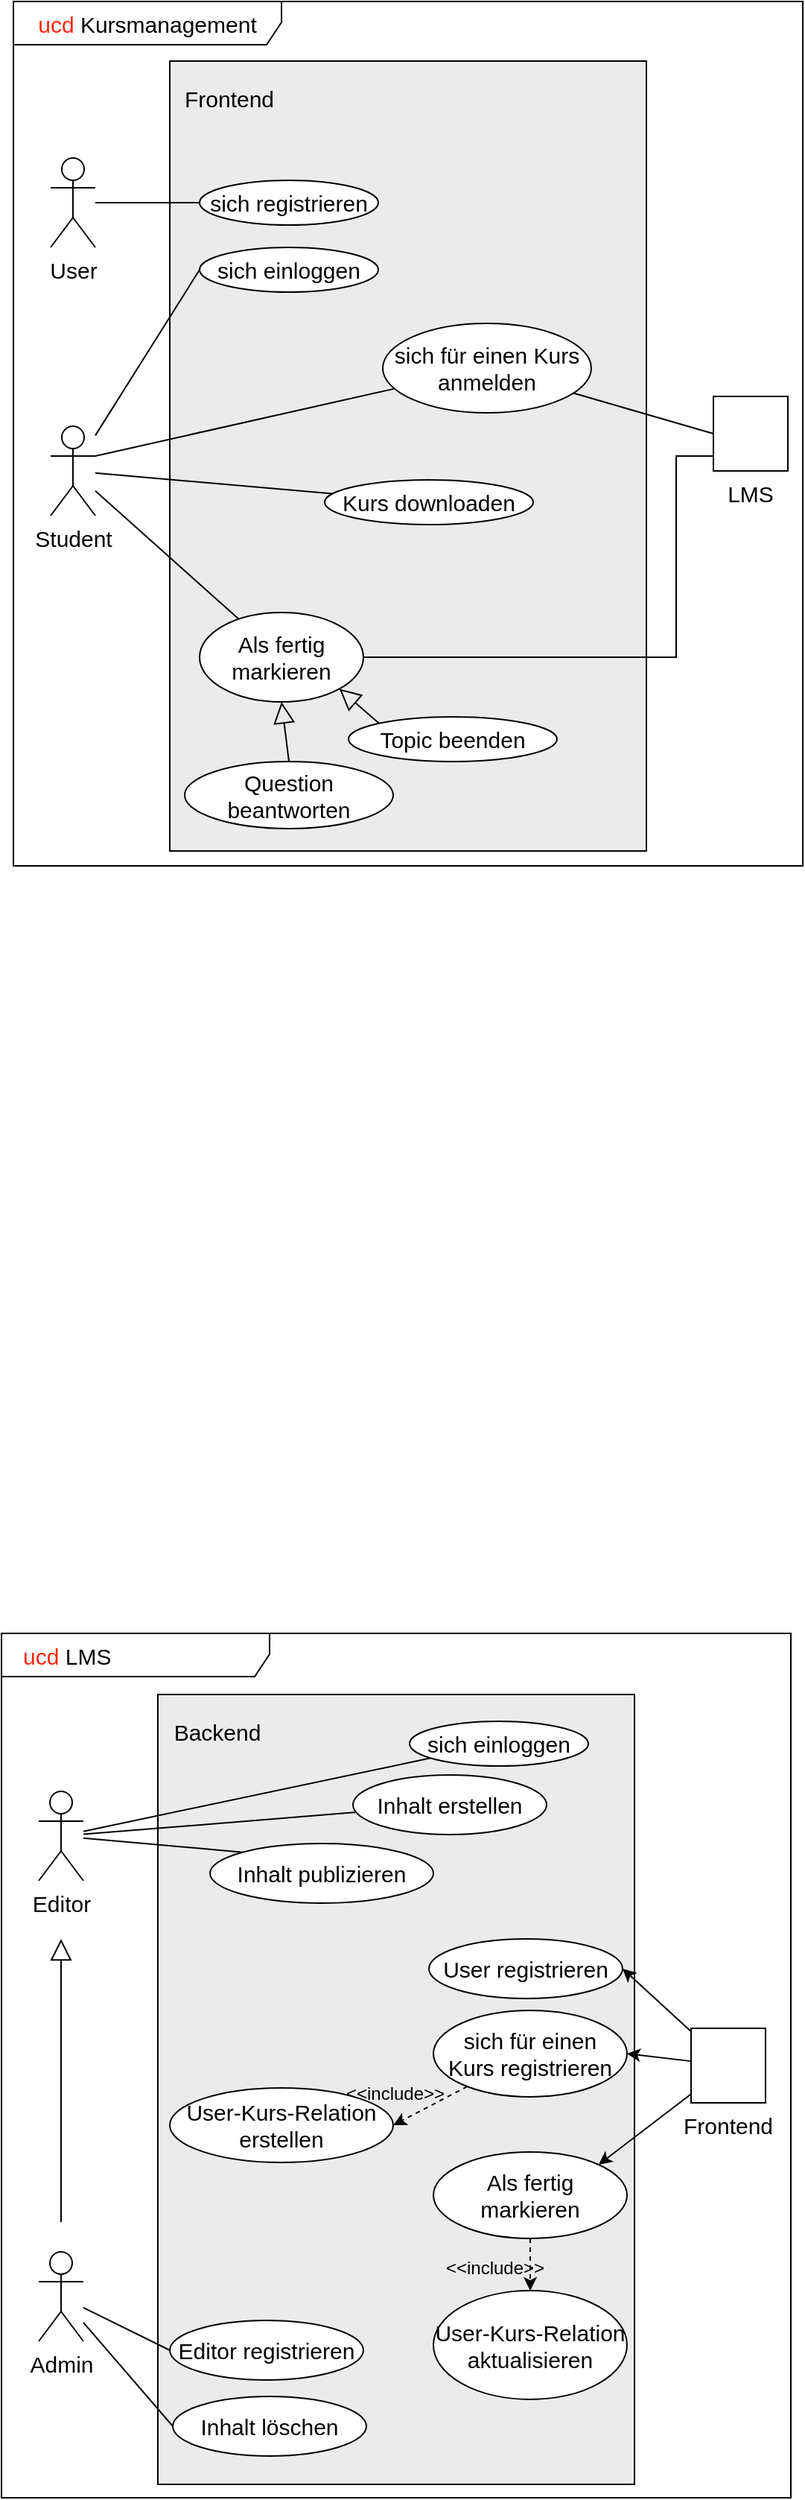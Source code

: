 <mxfile version="18.0.6" type="github">
  <diagram name="Page-1" id="b5b7bab2-c9e2-2cf4-8b2a-24fd1a2a6d21">
    <mxGraphModel dx="1186" dy="714" grid="0" gridSize="10" guides="1" tooltips="1" connect="1" arrows="1" fold="1" page="1" pageScale="1" pageWidth="827" pageHeight="1169" background="none" math="0" shadow="0">
      <root>
        <mxCell id="0" />
        <mxCell id="1" parent="0" />
        <mxCell id="ywQX7Zo4qPonQueE_1rQ-3" value="" style="rounded=0;whiteSpace=wrap;html=1;fillColor=#EBEBEB;" parent="1" vertex="1">
          <mxGeometry x="240" y="160" width="320" height="530" as="geometry" />
        </mxCell>
        <mxCell id="ywQX7Zo4qPonQueE_1rQ-4" value="Frontend" style="text;html=1;strokeColor=none;fillColor=none;align=center;verticalAlign=middle;whiteSpace=wrap;rounded=0;fontSize=15;" parent="1" vertex="1">
          <mxGeometry x="250" y="170" width="60" height="30" as="geometry" />
        </mxCell>
        <mxCell id="ywQX7Zo4qPonQueE_1rQ-11" style="edgeStyle=orthogonalEdgeStyle;rounded=0;orthogonalLoop=1;jettySize=auto;html=1;fontSize=15;endArrow=none;endFill=0;" parent="1" source="ywQX7Zo4qPonQueE_1rQ-5" target="ywQX7Zo4qPonQueE_1rQ-10" edge="1">
          <mxGeometry relative="1" as="geometry" />
        </mxCell>
        <mxCell id="ywQX7Zo4qPonQueE_1rQ-5" value="User" style="shape=umlActor;verticalLabelPosition=bottom;verticalAlign=top;html=1;outlineConnect=0;fontSize=15;" parent="1" vertex="1">
          <mxGeometry x="160" y="225" width="30" height="60" as="geometry" />
        </mxCell>
        <mxCell id="ywQX7Zo4qPonQueE_1rQ-12" style="rounded=0;orthogonalLoop=1;jettySize=auto;html=1;fontSize=15;endArrow=none;endFill=0;entryX=0;entryY=0.5;entryDx=0;entryDy=0;" parent="1" source="ywQX7Zo4qPonQueE_1rQ-6" target="ywQX7Zo4qPonQueE_1rQ-9" edge="1">
          <mxGeometry relative="1" as="geometry" />
        </mxCell>
        <mxCell id="ywQX7Zo4qPonQueE_1rQ-18" style="edgeStyle=none;rounded=0;orthogonalLoop=1;jettySize=auto;html=1;fontSize=15;endArrow=none;endFill=0;exitX=1;exitY=0.333;exitDx=0;exitDy=0;exitPerimeter=0;" parent="1" source="ywQX7Zo4qPonQueE_1rQ-6" target="ywQX7Zo4qPonQueE_1rQ-14" edge="1">
          <mxGeometry relative="1" as="geometry">
            <mxPoint x="150" y="450" as="sourcePoint" />
          </mxGeometry>
        </mxCell>
        <mxCell id="ywQX7Zo4qPonQueE_1rQ-78" style="edgeStyle=none;rounded=0;orthogonalLoop=1;jettySize=auto;html=1;labelBackgroundColor=none;fontSize=12;fontColor=#000000;startArrow=none;startFill=0;endArrow=none;endFill=0;" parent="1" source="ywQX7Zo4qPonQueE_1rQ-6" target="ywQX7Zo4qPonQueE_1rQ-15" edge="1">
          <mxGeometry relative="1" as="geometry" />
        </mxCell>
        <mxCell id="ywQX7Zo4qPonQueE_1rQ-6" value="Student" style="shape=umlActor;verticalLabelPosition=bottom;verticalAlign=top;html=1;outlineConnect=0;fontSize=15;" parent="1" vertex="1">
          <mxGeometry x="160" y="405" width="30" height="60" as="geometry" />
        </mxCell>
        <mxCell id="ywQX7Zo4qPonQueE_1rQ-9" value="sich einloggen" style="ellipse;whiteSpace=wrap;html=1;fontSize=15;" parent="1" vertex="1">
          <mxGeometry x="260" y="285" width="120" height="30" as="geometry" />
        </mxCell>
        <mxCell id="ywQX7Zo4qPonQueE_1rQ-10" value="sich registrieren" style="ellipse;whiteSpace=wrap;html=1;fontSize=15;" parent="1" vertex="1">
          <mxGeometry x="260" y="240" width="120" height="30" as="geometry" />
        </mxCell>
        <mxCell id="ywQX7Zo4qPonQueE_1rQ-29" style="edgeStyle=none;rounded=0;orthogonalLoop=1;jettySize=auto;html=1;entryX=0;entryY=0.5;entryDx=0;entryDy=0;fontSize=15;endArrow=none;endFill=0;" parent="1" source="ywQX7Zo4qPonQueE_1rQ-14" target="ywQX7Zo4qPonQueE_1rQ-27" edge="1">
          <mxGeometry relative="1" as="geometry" />
        </mxCell>
        <mxCell id="ywQX7Zo4qPonQueE_1rQ-14" value="sich für einen Kurs anmelden" style="ellipse;whiteSpace=wrap;html=1;fontSize=15;" parent="1" vertex="1">
          <mxGeometry x="383" y="336" width="140" height="60" as="geometry" />
        </mxCell>
        <mxCell id="ywQX7Zo4qPonQueE_1rQ-15" value="Kurs downloaden" style="ellipse;whiteSpace=wrap;html=1;fontSize=15;" parent="1" vertex="1">
          <mxGeometry x="344" y="441" width="140" height="30" as="geometry" />
        </mxCell>
        <mxCell id="ywQX7Zo4qPonQueE_1rQ-21" style="edgeStyle=none;rounded=0;orthogonalLoop=1;jettySize=auto;html=1;fontSize=15;endArrow=none;endFill=0;" parent="1" source="ywQX7Zo4qPonQueE_1rQ-20" target="ywQX7Zo4qPonQueE_1rQ-6" edge="1">
          <mxGeometry relative="1" as="geometry" />
        </mxCell>
        <mxCell id="ywQX7Zo4qPonQueE_1rQ-30" style="edgeStyle=orthogonalEdgeStyle;rounded=0;orthogonalLoop=1;jettySize=auto;html=1;entryX=0;entryY=0.5;entryDx=0;entryDy=0;fontSize=15;endArrow=none;endFill=0;" parent="1" source="ywQX7Zo4qPonQueE_1rQ-20" target="ywQX7Zo4qPonQueE_1rQ-27" edge="1">
          <mxGeometry relative="1" as="geometry">
            <Array as="points">
              <mxPoint x="580" y="560" />
              <mxPoint x="580" y="425" />
              <mxPoint x="605" y="425" />
            </Array>
          </mxGeometry>
        </mxCell>
        <mxCell id="ywQX7Zo4qPonQueE_1rQ-20" value="Als fertig markieren" style="ellipse;whiteSpace=wrap;html=1;fontSize=15;" parent="1" vertex="1">
          <mxGeometry x="260" y="530" width="110" height="60" as="geometry" />
        </mxCell>
        <mxCell id="ywQX7Zo4qPonQueE_1rQ-22" value="Topic beenden" style="ellipse;whiteSpace=wrap;html=1;fontSize=15;" parent="1" vertex="1">
          <mxGeometry x="360" y="600" width="140" height="30" as="geometry" />
        </mxCell>
        <mxCell id="ywQX7Zo4qPonQueE_1rQ-23" value="Question beantworten" style="ellipse;whiteSpace=wrap;html=1;fontSize=15;" parent="1" vertex="1">
          <mxGeometry x="250" y="630" width="140" height="45" as="geometry" />
        </mxCell>
        <mxCell id="ywQX7Zo4qPonQueE_1rQ-25" value="" style="endArrow=block;endFill=0;endSize=12;html=1;rounded=0;fontSize=15;exitX=0.5;exitY=0;exitDx=0;exitDy=0;entryX=0.5;entryY=1;entryDx=0;entryDy=0;" parent="1" source="ywQX7Zo4qPonQueE_1rQ-23" target="ywQX7Zo4qPonQueE_1rQ-20" edge="1">
          <mxGeometry width="160" relative="1" as="geometry">
            <mxPoint x="316.46" y="570" as="sourcePoint" />
            <mxPoint x="290.004" y="538.252" as="targetPoint" />
          </mxGeometry>
        </mxCell>
        <mxCell id="ywQX7Zo4qPonQueE_1rQ-26" value="" style="endArrow=block;endFill=0;endSize=12;html=1;rounded=0;fontSize=15;exitX=0;exitY=0;exitDx=0;exitDy=0;entryX=1;entryY=1;entryDx=0;entryDy=0;" parent="1" source="ywQX7Zo4qPonQueE_1rQ-22" target="ywQX7Zo4qPonQueE_1rQ-20" edge="1">
          <mxGeometry width="160" relative="1" as="geometry">
            <mxPoint x="413" y="550" as="sourcePoint" />
            <mxPoint x="413" y="500" as="targetPoint" />
          </mxGeometry>
        </mxCell>
        <mxCell id="ywQX7Zo4qPonQueE_1rQ-27" value="" style="whiteSpace=wrap;html=1;aspect=fixed;fontSize=15;" parent="1" vertex="1">
          <mxGeometry x="605" y="385" width="50" height="50" as="geometry" />
        </mxCell>
        <mxCell id="ywQX7Zo4qPonQueE_1rQ-28" value="LMS" style="text;html=1;strokeColor=none;fillColor=none;align=center;verticalAlign=middle;whiteSpace=wrap;rounded=0;fontSize=15;" parent="1" vertex="1">
          <mxGeometry x="600" y="435" width="60" height="30" as="geometry" />
        </mxCell>
        <mxCell id="ywQX7Zo4qPonQueE_1rQ-34" value="&lt;span style=&quot;background-color: rgb(255, 255, 255); font-size: 15px;&quot;&gt;&lt;font style=&quot;font-size: 15px;&quot; color=&quot;#ff270f&quot;&gt;ucd&lt;/font&gt; Kursmanagement&lt;/span&gt;" style="shape=umlFrame;whiteSpace=wrap;html=1;fontSize=12;width=180;height=29;" parent="1" vertex="1">
          <mxGeometry x="135" y="120" width="530" height="580" as="geometry" />
        </mxCell>
        <mxCell id="ywQX7Zo4qPonQueE_1rQ-35" value="" style="rounded=0;whiteSpace=wrap;html=1;fillColor=#EBEBEB;" parent="1" vertex="1">
          <mxGeometry x="232" y="1256" width="320" height="530" as="geometry" />
        </mxCell>
        <mxCell id="ywQX7Zo4qPonQueE_1rQ-36" value="Backend" style="text;html=1;strokeColor=none;fillColor=none;align=center;verticalAlign=middle;whiteSpace=wrap;rounded=0;fontSize=15;" parent="1" vertex="1">
          <mxGeometry x="242" y="1266" width="60" height="30" as="geometry" />
        </mxCell>
        <mxCell id="ywQX7Zo4qPonQueE_1rQ-62" style="edgeStyle=none;rounded=0;orthogonalLoop=1;jettySize=auto;html=1;fontSize=15;fontColor=#FF270F;endArrow=none;endFill=0;" parent="1" source="ywQX7Zo4qPonQueE_1rQ-38" target="ywQX7Zo4qPonQueE_1rQ-42" edge="1">
          <mxGeometry relative="1" as="geometry" />
        </mxCell>
        <mxCell id="ywQX7Zo4qPonQueE_1rQ-66" style="edgeStyle=none;rounded=0;orthogonalLoop=1;jettySize=auto;html=1;fontSize=15;fontColor=#FF270F;endArrow=none;endFill=0;" parent="1" source="ywQX7Zo4qPonQueE_1rQ-38" target="ywQX7Zo4qPonQueE_1rQ-65" edge="1">
          <mxGeometry relative="1" as="geometry" />
        </mxCell>
        <mxCell id="ywQX7Zo4qPonQueE_1rQ-77" style="edgeStyle=none;rounded=0;orthogonalLoop=1;jettySize=auto;html=1;entryX=0;entryY=0;entryDx=0;entryDy=0;labelBackgroundColor=none;fontSize=12;fontColor=#000000;startArrow=none;startFill=0;endArrow=none;endFill=0;" parent="1" source="ywQX7Zo4qPonQueE_1rQ-38" target="ywQX7Zo4qPonQueE_1rQ-73" edge="1">
          <mxGeometry relative="1" as="geometry" />
        </mxCell>
        <mxCell id="ywQX7Zo4qPonQueE_1rQ-38" value="Editor" style="shape=umlActor;verticalLabelPosition=bottom;verticalAlign=top;html=1;outlineConnect=0;fontSize=15;" parent="1" vertex="1">
          <mxGeometry x="152" y="1321" width="30" height="60" as="geometry" />
        </mxCell>
        <mxCell id="ywQX7Zo4qPonQueE_1rQ-64" style="edgeStyle=none;rounded=0;orthogonalLoop=1;jettySize=auto;html=1;entryX=0;entryY=0.5;entryDx=0;entryDy=0;fontSize=15;fontColor=#FF270F;endArrow=none;endFill=0;" parent="1" source="ywQX7Zo4qPonQueE_1rQ-41" target="ywQX7Zo4qPonQueE_1rQ-63" edge="1">
          <mxGeometry relative="1" as="geometry" />
        </mxCell>
        <mxCell id="ywQX7Zo4qPonQueE_1rQ-76" style="edgeStyle=none;rounded=0;orthogonalLoop=1;jettySize=auto;html=1;entryX=0;entryY=0.5;entryDx=0;entryDy=0;labelBackgroundColor=none;fontSize=12;fontColor=#000000;startArrow=none;startFill=0;endArrow=none;endFill=0;" parent="1" source="ywQX7Zo4qPonQueE_1rQ-41" target="ywQX7Zo4qPonQueE_1rQ-75" edge="1">
          <mxGeometry relative="1" as="geometry" />
        </mxCell>
        <mxCell id="ywQX7Zo4qPonQueE_1rQ-41" value="Admin" style="shape=umlActor;verticalLabelPosition=bottom;verticalAlign=top;html=1;outlineConnect=0;fontSize=15;" parent="1" vertex="1">
          <mxGeometry x="152" y="1630" width="30" height="60" as="geometry" />
        </mxCell>
        <mxCell id="ywQX7Zo4qPonQueE_1rQ-42" value="sich einloggen" style="ellipse;whiteSpace=wrap;html=1;fontSize=15;" parent="1" vertex="1">
          <mxGeometry x="401" y="1274" width="120" height="30" as="geometry" />
        </mxCell>
        <mxCell id="ywQX7Zo4qPonQueE_1rQ-59" value="&lt;div style=&quot;&quot;&gt;&lt;font style=&quot;font-size: 15px;&quot; color=&quot;#ff270f&quot;&gt;&amp;nbsp; &amp;nbsp;ucd&lt;/font&gt;&lt;span style=&quot;background-color: rgb(255, 255, 255); font-size: 15px;&quot;&gt;&amp;nbsp;LMS&lt;/span&gt;&lt;/div&gt;" style="shape=umlFrame;whiteSpace=wrap;html=1;fontSize=12;width=180;height=29;align=left;" parent="1" vertex="1">
          <mxGeometry x="127" y="1215" width="530" height="580" as="geometry" />
        </mxCell>
        <mxCell id="ywQX7Zo4qPonQueE_1rQ-61" value="" style="endArrow=block;endFill=0;endSize=12;html=1;rounded=0;fontSize=15;" parent="1" edge="1">
          <mxGeometry width="160" relative="1" as="geometry">
            <mxPoint x="167" y="1610" as="sourcePoint" />
            <mxPoint x="167" y="1420" as="targetPoint" />
          </mxGeometry>
        </mxCell>
        <mxCell id="ywQX7Zo4qPonQueE_1rQ-63" value="Editor registrieren" style="ellipse;whiteSpace=wrap;html=1;fontSize=15;" parent="1" vertex="1">
          <mxGeometry x="240" y="1676" width="130" height="40" as="geometry" />
        </mxCell>
        <mxCell id="ywQX7Zo4qPonQueE_1rQ-65" value="Inhalt erstellen" style="ellipse;whiteSpace=wrap;html=1;fontSize=15;" parent="1" vertex="1">
          <mxGeometry x="363" y="1310" width="130" height="40" as="geometry" />
        </mxCell>
        <mxCell id="ywQX7Zo4qPonQueE_1rQ-72" value="&lt;font style=&quot;font-size: 12px;&quot;&gt;&amp;lt;&amp;lt;include&amp;gt;&amp;gt;&lt;/font&gt;" style="edgeStyle=none;rounded=0;orthogonalLoop=1;jettySize=auto;html=1;entryX=1;entryY=0.5;entryDx=0;entryDy=0;fontSize=15;fontColor=#000000;startArrow=none;startFill=0;endArrow=classic;endFill=1;dashed=1;labelBackgroundColor=none;" parent="1" source="ywQX7Zo4qPonQueE_1rQ-67" target="ywQX7Zo4qPonQueE_1rQ-71" edge="1">
          <mxGeometry x="0.591" y="-20" relative="1" as="geometry">
            <mxPoint as="offset" />
          </mxGeometry>
        </mxCell>
        <mxCell id="ywQX7Zo4qPonQueE_1rQ-67" value="sich für einen&lt;br&gt;Kurs registrieren" style="ellipse;whiteSpace=wrap;html=1;fontSize=15;" parent="1" vertex="1">
          <mxGeometry x="417" y="1468" width="130" height="58" as="geometry" />
        </mxCell>
        <mxCell id="ywQX7Zo4qPonQueE_1rQ-70" style="edgeStyle=none;rounded=0;orthogonalLoop=1;jettySize=auto;html=1;entryX=1;entryY=0.5;entryDx=0;entryDy=0;fontSize=15;fontColor=#000000;endArrow=classic;endFill=1;startArrow=none;startFill=0;" parent="1" source="ywQX7Zo4qPonQueE_1rQ-68" target="ywQX7Zo4qPonQueE_1rQ-67" edge="1">
          <mxGeometry relative="1" as="geometry" />
        </mxCell>
        <mxCell id="0C6cWuC5j0L0eEMNTHJx-2" style="rounded=0;orthogonalLoop=1;jettySize=auto;html=1;entryX=1;entryY=0.5;entryDx=0;entryDy=0;" edge="1" parent="1" source="ywQX7Zo4qPonQueE_1rQ-68" target="0C6cWuC5j0L0eEMNTHJx-1">
          <mxGeometry relative="1" as="geometry" />
        </mxCell>
        <mxCell id="0C6cWuC5j0L0eEMNTHJx-6" style="edgeStyle=none;rounded=0;orthogonalLoop=1;jettySize=auto;html=1;entryX=1;entryY=0;entryDx=0;entryDy=0;" edge="1" parent="1" source="ywQX7Zo4qPonQueE_1rQ-68" target="0C6cWuC5j0L0eEMNTHJx-3">
          <mxGeometry relative="1" as="geometry" />
        </mxCell>
        <mxCell id="ywQX7Zo4qPonQueE_1rQ-68" value="" style="whiteSpace=wrap;html=1;aspect=fixed;labelBackgroundColor=#FFFFFF;fontSize=15;fontColor=#FF270F;fillColor=#FFFFFF;gradientColor=none;" parent="1" vertex="1">
          <mxGeometry x="590" y="1480" width="50" height="50" as="geometry" />
        </mxCell>
        <mxCell id="ywQX7Zo4qPonQueE_1rQ-69" value="&lt;font color=&quot;#000000&quot;&gt;Frontend&lt;/font&gt;" style="text;html=1;strokeColor=none;fillColor=none;align=center;verticalAlign=middle;whiteSpace=wrap;rounded=0;labelBackgroundColor=#FFFFFF;fontSize=15;fontColor=#FF270F;" parent="1" vertex="1">
          <mxGeometry x="585" y="1530" width="60" height="30" as="geometry" />
        </mxCell>
        <mxCell id="ywQX7Zo4qPonQueE_1rQ-71" value="User-Kurs-Relation erstellen" style="ellipse;whiteSpace=wrap;html=1;fontSize=15;" parent="1" vertex="1">
          <mxGeometry x="240" y="1520" width="150" height="50" as="geometry" />
        </mxCell>
        <mxCell id="ywQX7Zo4qPonQueE_1rQ-73" value="Inhalt publizieren" style="ellipse;whiteSpace=wrap;html=1;fontSize=15;" parent="1" vertex="1">
          <mxGeometry x="267" y="1356" width="150" height="40" as="geometry" />
        </mxCell>
        <mxCell id="ywQX7Zo4qPonQueE_1rQ-75" value="Inhalt löschen" style="ellipse;whiteSpace=wrap;html=1;fontSize=15;" parent="1" vertex="1">
          <mxGeometry x="242" y="1727" width="130" height="40" as="geometry" />
        </mxCell>
        <mxCell id="0C6cWuC5j0L0eEMNTHJx-1" value="User registrieren" style="ellipse;whiteSpace=wrap;html=1;fontSize=15;" vertex="1" parent="1">
          <mxGeometry x="414" y="1420" width="130" height="40" as="geometry" />
        </mxCell>
        <mxCell id="0C6cWuC5j0L0eEMNTHJx-3" value="Als fertig markieren" style="ellipse;whiteSpace=wrap;html=1;fontSize=15;" vertex="1" parent="1">
          <mxGeometry x="417" y="1563" width="130" height="58" as="geometry" />
        </mxCell>
        <mxCell id="0C6cWuC5j0L0eEMNTHJx-4" value="User-Kurs-Relation aktualisieren" style="ellipse;whiteSpace=wrap;html=1;fontSize=15;" vertex="1" parent="1">
          <mxGeometry x="417" y="1656" width="130" height="73" as="geometry" />
        </mxCell>
        <mxCell id="0C6cWuC5j0L0eEMNTHJx-5" value="&lt;font style=&quot;font-size: 12px;&quot;&gt;&amp;lt;&amp;lt;include&amp;gt;&amp;gt;&lt;/font&gt;" style="edgeStyle=none;rounded=0;orthogonalLoop=1;jettySize=auto;html=1;entryX=0.5;entryY=0;entryDx=0;entryDy=0;fontSize=15;fontColor=#000000;startArrow=none;startFill=0;endArrow=classic;endFill=1;dashed=1;labelBackgroundColor=none;exitX=0.5;exitY=1;exitDx=0;exitDy=0;" edge="1" parent="1" source="0C6cWuC5j0L0eEMNTHJx-3" target="0C6cWuC5j0L0eEMNTHJx-4">
          <mxGeometry x="0.029" y="-24" relative="1" as="geometry">
            <mxPoint as="offset" />
            <mxPoint x="485.876" y="1630.04" as="sourcePoint" />
            <mxPoint x="436.12" y="1656" as="targetPoint" />
          </mxGeometry>
        </mxCell>
      </root>
    </mxGraphModel>
  </diagram>
</mxfile>
